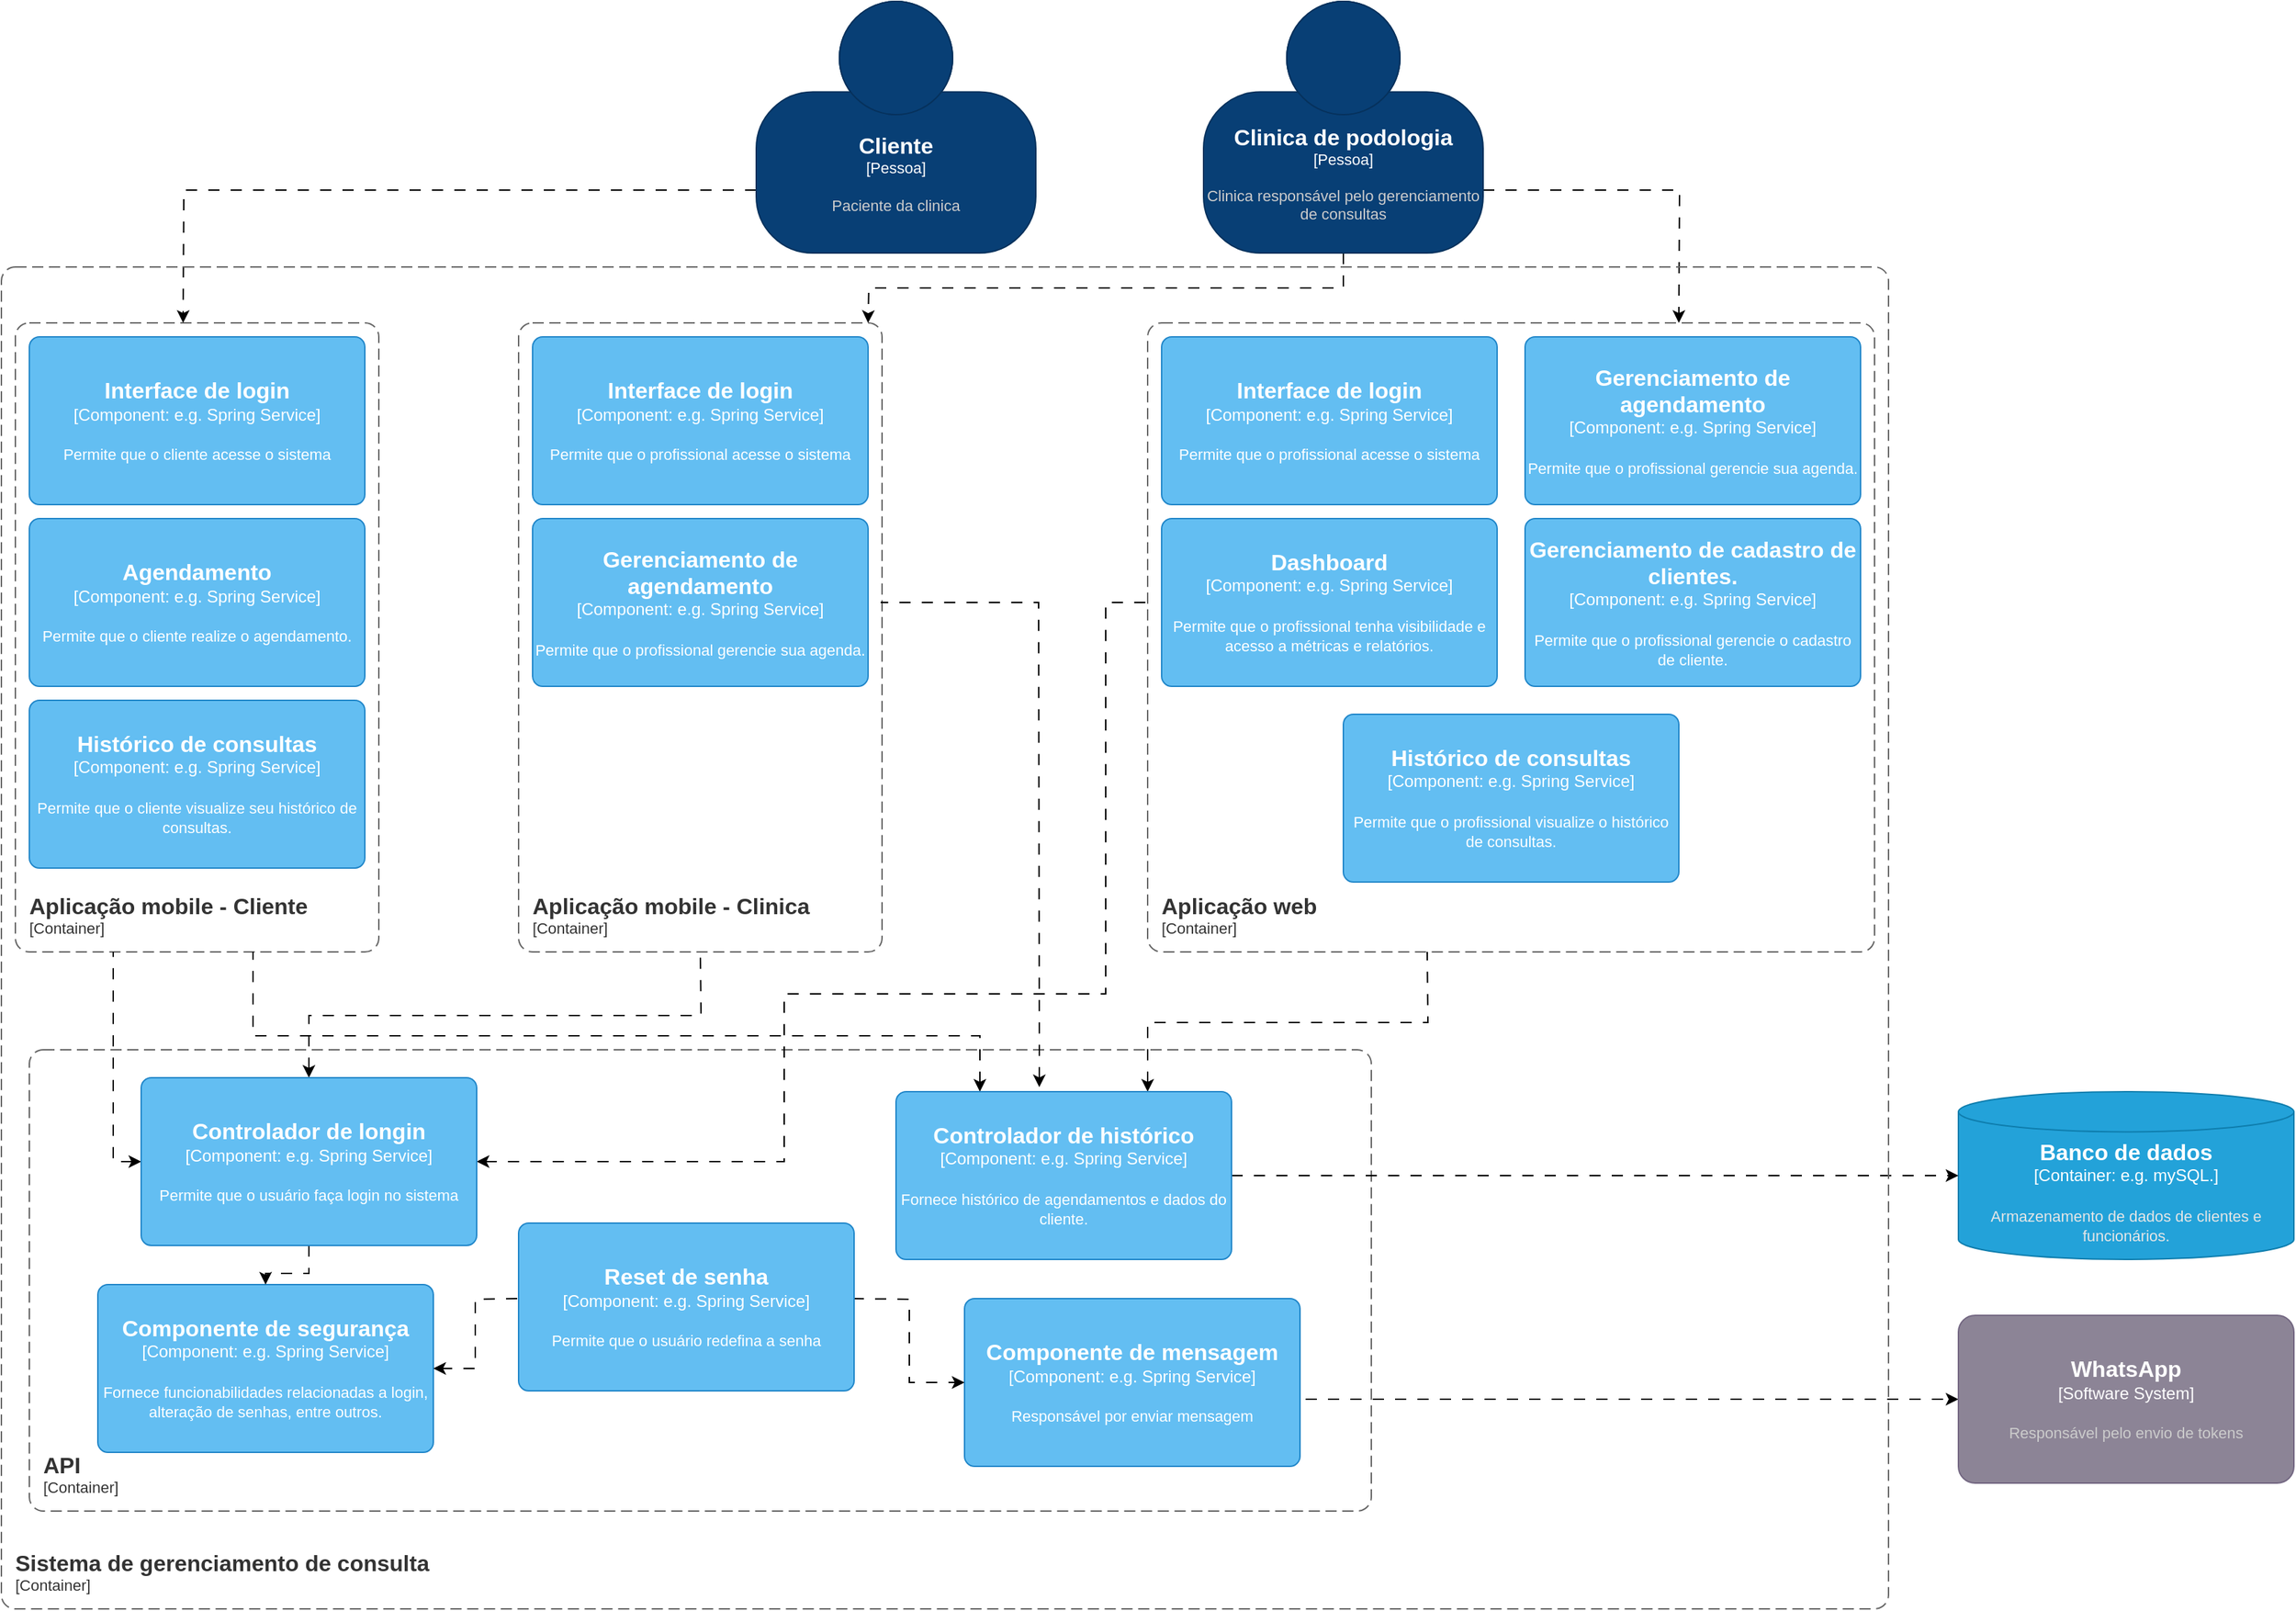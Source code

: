 <mxfile version="21.7.2" type="github">
  <diagram name="Página-1" id="hW72H4NbKUTpBeoraxQh">
    <mxGraphModel dx="2785" dy="1525" grid="1" gridSize="10" guides="1" tooltips="1" connect="1" arrows="1" fold="1" page="1" pageScale="1" pageWidth="827" pageHeight="1169" math="0" shadow="0">
      <root>
        <mxCell id="0" />
        <mxCell id="1" parent="0" />
        <object placeholders="1" c4Type="Banco de dados" c4Container="Container" c4Technology="e.g. mySQL." c4Description="Armazenamento de dados de clientes e funcionários." label="&lt;font style=&quot;font-size: 16px&quot;&gt;&lt;b&gt;%c4Type%&lt;/b&gt;&lt;/font&gt;&lt;div&gt;[%c4Container%:&amp;nbsp;%c4Technology%]&lt;/div&gt;&lt;br&gt;&lt;div&gt;&lt;font style=&quot;font-size: 11px&quot;&gt;&lt;font color=&quot;#E6E6E6&quot;&gt;%c4Description%&lt;/font&gt;&lt;/div&gt;" id="-2q_2fgRHi1PC1cLvI0J-5">
          <mxCell style="shape=cylinder3;size=14.353;whiteSpace=wrap;html=1;boundedLbl=1;rounded=0;labelBackgroundColor=none;fillColor=#23A2D9;fontSize=12;fontColor=#ffffff;align=center;strokeColor=#0E7DAD;metaEdit=1;points=[[0.5,0,0],[1,0.25,0],[1,0.5,0],[1,0.75,0],[0.5,1,0],[0,0.75,0],[0,0.5,0],[0,0.25,0]];resizable=0;resizeWidth=1;resizeHeight=1;" vertex="1" parent="1">
            <mxGeometry x="1400" y="790" width="240" height="120" as="geometry" />
          </mxCell>
        </object>
        <object placeholders="1" c4Name="Aplicação mobile - Cliente" c4Type="ContainerScopeBoundary" c4Application="Container" label="&lt;font style=&quot;font-size: 16px&quot;&gt;&lt;b&gt;&lt;div style=&quot;text-align: left&quot;&gt;%c4Name%&lt;/div&gt;&lt;/b&gt;&lt;/font&gt;&lt;div style=&quot;text-align: left&quot;&gt;[%c4Application%]&lt;/div&gt;" id="-2q_2fgRHi1PC1cLvI0J-18">
          <mxCell style="rounded=1;fontSize=11;whiteSpace=wrap;html=1;dashed=1;arcSize=20;fillColor=none;strokeColor=#666666;fontColor=#333333;labelBackgroundColor=none;align=left;verticalAlign=bottom;labelBorderColor=none;spacingTop=0;spacing=10;dashPattern=8 4;metaEdit=1;rotatable=0;perimeter=rectanglePerimeter;noLabel=0;labelPadding=0;allowArrows=0;connectable=0;expand=0;recursiveResize=0;editable=1;pointerEvents=0;absoluteArcSize=1;points=[[0.25,0,0],[0.5,0,0],[0.75,0,0],[1,0.25,0],[1,0.5,0],[1,0.75,0],[0.75,1,0],[0.5,1,0],[0.25,1,0],[0,0.75,0],[0,0.5,0],[0,0.25,0]];" vertex="1" parent="1">
            <mxGeometry x="10" y="240" width="260" height="450" as="geometry" />
          </mxCell>
        </object>
        <object placeholders="1" c4Name="Interface de login" c4Type="Component" c4Technology="e.g. Spring Service" c4Description="Permite que o cliente acesse o sistema" label="&lt;font style=&quot;font-size: 16px&quot;&gt;&lt;b&gt;%c4Name%&lt;/b&gt;&lt;/font&gt;&lt;div&gt;[%c4Type%: %c4Technology%]&lt;/div&gt;&lt;br&gt;&lt;div&gt;&lt;font style=&quot;font-size: 11px&quot;&gt;%c4Description%&lt;/font&gt;&lt;/div&gt;" id="-2q_2fgRHi1PC1cLvI0J-20">
          <mxCell style="rounded=1;whiteSpace=wrap;html=1;labelBackgroundColor=none;fillColor=#63BEF2;fontColor=#ffffff;align=center;arcSize=6;strokeColor=#2086C9;metaEdit=1;resizable=0;points=[[0.25,0,0],[0.5,0,0],[0.75,0,0],[1,0.25,0],[1,0.5,0],[1,0.75,0],[0.75,1,0],[0.5,1,0],[0.25,1,0],[0,0.75,0],[0,0.5,0],[0,0.25,0]];" vertex="1" parent="1">
            <mxGeometry x="20" y="250" width="240" height="120" as="geometry" />
          </mxCell>
        </object>
        <mxCell id="-2q_2fgRHi1PC1cLvI0J-52" style="edgeStyle=orthogonalEdgeStyle;rounded=0;orthogonalLoop=1;jettySize=auto;html=1;exitX=1;exitY=0.5;exitDx=0;exitDy=0;exitPerimeter=0;entryX=0;entryY=0.5;entryDx=0;entryDy=0;entryPerimeter=0;dashed=1;dashPattern=8 8;" edge="1" parent="1" source="-2q_2fgRHi1PC1cLvI0J-21" target="-2q_2fgRHi1PC1cLvI0J-40">
          <mxGeometry relative="1" as="geometry">
            <Array as="points">
              <mxPoint x="970" y="1010" />
              <mxPoint x="970" y="1010" />
            </Array>
          </mxGeometry>
        </mxCell>
        <object placeholders="1" c4Name="Componente de mensagem" c4Type="Component" c4Technology="e.g. Spring Service" c4Description="Responsável por enviar mensagem" label="&lt;font style=&quot;font-size: 16px&quot;&gt;&lt;b&gt;%c4Name%&lt;/b&gt;&lt;/font&gt;&lt;div&gt;[%c4Type%: %c4Technology%]&lt;/div&gt;&lt;br&gt;&lt;div&gt;&lt;font style=&quot;font-size: 11px&quot;&gt;%c4Description%&lt;/font&gt;&lt;/div&gt;" id="-2q_2fgRHi1PC1cLvI0J-21">
          <mxCell style="rounded=1;whiteSpace=wrap;html=1;labelBackgroundColor=none;fillColor=#63BEF2;fontColor=#ffffff;align=center;arcSize=6;strokeColor=#2086C9;metaEdit=1;resizable=0;points=[[0.25,0,0],[0.5,0,0],[0.75,0,0],[1,0.25,0],[1,0.5,0],[1,0.75,0],[0.75,1,0],[0.5,1,0],[0.25,1,0],[0,0.75,0],[0,0.5,0],[0,0.25,0]];" vertex="1" parent="1">
            <mxGeometry x="689" y="938" width="240" height="120" as="geometry" />
          </mxCell>
        </object>
        <object placeholders="1" c4Name="Agendamento" c4Type="Component" c4Technology="e.g. Spring Service" c4Description="Permite que o cliente realize o agendamento." label="&lt;font style=&quot;font-size: 16px&quot;&gt;&lt;b&gt;%c4Name%&lt;/b&gt;&lt;/font&gt;&lt;div&gt;[%c4Type%: %c4Technology%]&lt;/div&gt;&lt;br&gt;&lt;div&gt;&lt;font style=&quot;font-size: 11px&quot;&gt;%c4Description%&lt;/font&gt;&lt;/div&gt;" id="-2q_2fgRHi1PC1cLvI0J-22">
          <mxCell style="rounded=1;whiteSpace=wrap;html=1;labelBackgroundColor=none;fillColor=#63BEF2;fontColor=#ffffff;align=center;arcSize=6;strokeColor=#2086C9;metaEdit=1;resizable=0;points=[[0.25,0,0],[0.5,0,0],[0.75,0,0],[1,0.25,0],[1,0.5,0],[1,0.75,0],[0.75,1,0],[0.5,1,0],[0.25,1,0],[0,0.75,0],[0,0.5,0],[0,0.25,0]];" vertex="1" parent="1">
            <mxGeometry x="20" y="380" width="240" height="120" as="geometry" />
          </mxCell>
        </object>
        <object placeholders="1" c4Name="API" c4Type="ContainerScopeBoundary" c4Application="Container" label="&lt;font style=&quot;font-size: 16px&quot;&gt;&lt;b&gt;&lt;div style=&quot;text-align: left&quot;&gt;%c4Name%&lt;/div&gt;&lt;/b&gt;&lt;/font&gt;&lt;div style=&quot;text-align: left&quot;&gt;[%c4Application%]&lt;/div&gt;" id="-2q_2fgRHi1PC1cLvI0J-23">
          <mxCell style="rounded=1;fontSize=11;whiteSpace=wrap;html=1;dashed=1;arcSize=20;fillColor=none;strokeColor=#666666;fontColor=#333333;labelBackgroundColor=none;align=left;verticalAlign=bottom;labelBorderColor=none;spacingTop=0;spacing=10;dashPattern=8 4;metaEdit=1;rotatable=0;perimeter=rectanglePerimeter;noLabel=0;labelPadding=0;allowArrows=0;connectable=0;expand=0;recursiveResize=0;editable=1;pointerEvents=0;absoluteArcSize=1;points=[[0.25,0,0],[0.5,0,0],[0.75,0,0],[1,0.25,0],[1,0.5,0],[1,0.75,0],[0.75,1,0],[0.5,1,0],[0.25,1,0],[0,0.75,0],[0,0.5,0],[0,0.25,0]];" vertex="1" parent="1">
            <mxGeometry x="20" y="760" width="960" height="330" as="geometry" />
          </mxCell>
        </object>
        <object placeholders="1" c4Name="Gerenciamento de agendamento" c4Type="Component" c4Technology="e.g. Spring Service" c4Description="Permite que o profissional gerencie sua agenda." label="&lt;font style=&quot;font-size: 16px&quot;&gt;&lt;b&gt;%c4Name%&lt;/b&gt;&lt;/font&gt;&lt;div&gt;[%c4Type%: %c4Technology%]&lt;/div&gt;&lt;br&gt;&lt;div&gt;&lt;font style=&quot;font-size: 11px&quot;&gt;%c4Description%&lt;/font&gt;&lt;/div&gt;" id="-2q_2fgRHi1PC1cLvI0J-25">
          <mxCell style="rounded=1;whiteSpace=wrap;html=1;labelBackgroundColor=none;fillColor=#63BEF2;fontColor=#ffffff;align=center;arcSize=6;strokeColor=#2086C9;metaEdit=1;resizable=0;points=[[0.25,0,0],[0.5,0,0],[0.75,0,0],[1,0.25,0],[1,0.5,0],[1,0.75,0],[0.75,1,0],[0.5,1,0],[0.25,1,0],[0,0.75,0],[0,0.5,0],[0,0.25,0]];" vertex="1" parent="1">
            <mxGeometry x="1090" y="250" width="240" height="120" as="geometry" />
          </mxCell>
        </object>
        <object placeholders="1" c4Name="Dashboard" c4Type="Component" c4Technology="e.g. Spring Service" c4Description="Permite que o profissional tenha visibilidade e acesso a métricas e relatórios." label="&lt;font style=&quot;font-size: 16px&quot;&gt;&lt;b&gt;%c4Name%&lt;/b&gt;&lt;/font&gt;&lt;div&gt;[%c4Type%: %c4Technology%]&lt;/div&gt;&lt;br&gt;&lt;div&gt;&lt;font style=&quot;font-size: 11px&quot;&gt;%c4Description%&lt;/font&gt;&lt;/div&gt;" id="-2q_2fgRHi1PC1cLvI0J-27">
          <mxCell style="rounded=1;whiteSpace=wrap;html=1;labelBackgroundColor=none;fillColor=#63BEF2;fontColor=#ffffff;align=center;arcSize=6;strokeColor=#2086C9;metaEdit=1;resizable=0;points=[[0.25,0,0],[0.5,0,0],[0.75,0,0],[1,0.25,0],[1,0.5,0],[1,0.75,0],[0.75,1,0],[0.5,1,0],[0.25,1,0],[0,0.75,0],[0,0.5,0],[0,0.25,0]];" vertex="1" parent="1">
            <mxGeometry x="830" y="380" width="240" height="120" as="geometry" />
          </mxCell>
        </object>
        <object placeholders="1" c4Name="Aplicação web" c4Type="ContainerScopeBoundary" c4Application="Container" label="&lt;font style=&quot;font-size: 16px&quot;&gt;&lt;b&gt;&lt;div style=&quot;text-align: left&quot;&gt;%c4Name%&lt;/div&gt;&lt;/b&gt;&lt;/font&gt;&lt;div style=&quot;text-align: left&quot;&gt;[%c4Application%]&lt;/div&gt;" id="-2q_2fgRHi1PC1cLvI0J-28">
          <mxCell style="rounded=1;fontSize=11;whiteSpace=wrap;html=1;dashed=1;arcSize=20;fillColor=none;strokeColor=#666666;fontColor=#333333;labelBackgroundColor=none;align=left;verticalAlign=bottom;labelBorderColor=none;spacingTop=0;spacing=10;dashPattern=8 4;metaEdit=1;rotatable=0;perimeter=rectanglePerimeter;noLabel=0;labelPadding=0;allowArrows=0;connectable=0;expand=0;recursiveResize=0;editable=1;pointerEvents=0;absoluteArcSize=1;points=[[0.25,0,0],[0.5,0,0],[0.75,0,0],[1,0.25,0],[1,0.5,0],[1,0.75,0],[0.75,1,0],[0.5,1,0],[0.25,1,0],[0,0.75,0],[0,0.5,0],[0,0.25,0]];" vertex="1" parent="1">
            <mxGeometry x="820" y="240" width="520" height="450" as="geometry" />
          </mxCell>
        </object>
        <object placeholders="1" c4Name="Aplicação mobile - Clinica" c4Type="ContainerScopeBoundary" c4Application="Container" label="&lt;font style=&quot;font-size: 16px&quot;&gt;&lt;b&gt;&lt;div style=&quot;text-align: left&quot;&gt;%c4Name%&lt;/div&gt;&lt;/b&gt;&lt;/font&gt;&lt;div style=&quot;text-align: left&quot;&gt;[%c4Application%]&lt;/div&gt;" id="-2q_2fgRHi1PC1cLvI0J-30">
          <mxCell style="rounded=1;fontSize=11;whiteSpace=wrap;html=1;dashed=1;arcSize=20;fillColor=none;strokeColor=#666666;fontColor=#333333;labelBackgroundColor=none;align=left;verticalAlign=bottom;labelBorderColor=none;spacingTop=0;spacing=10;dashPattern=8 4;metaEdit=1;rotatable=0;perimeter=rectanglePerimeter;noLabel=0;labelPadding=0;allowArrows=0;connectable=0;expand=0;recursiveResize=0;editable=1;pointerEvents=0;absoluteArcSize=1;points=[[0.25,0,0],[0.5,0,0],[0.75,0,0],[1,0.25,0],[1,0.5,0],[1,0.75,0],[0.75,1,0],[0.5,1,0],[0.25,1,0],[0,0.75,0],[0,0.5,0],[0,0.25,0]];" vertex="1" parent="1">
            <mxGeometry x="370" y="240" width="260" height="450" as="geometry" />
          </mxCell>
        </object>
        <object placeholders="1" c4Name="Interface de login" c4Type="Component" c4Technology="e.g. Spring Service" c4Description="Permite que o profissional acesse o sistema" label="&lt;font style=&quot;font-size: 16px&quot;&gt;&lt;b&gt;%c4Name%&lt;/b&gt;&lt;/font&gt;&lt;div&gt;[%c4Type%: %c4Technology%]&lt;/div&gt;&lt;br&gt;&lt;div&gt;&lt;font style=&quot;font-size: 11px&quot;&gt;%c4Description%&lt;/font&gt;&lt;/div&gt;" id="-2q_2fgRHi1PC1cLvI0J-31">
          <mxCell style="rounded=1;whiteSpace=wrap;html=1;labelBackgroundColor=none;fillColor=#63BEF2;fontColor=#ffffff;align=center;arcSize=6;strokeColor=#2086C9;metaEdit=1;resizable=0;points=[[0.25,0,0],[0.5,0,0],[0.75,0,0],[1,0.25,0],[1,0.5,0],[1,0.75,0],[0.75,1,0],[0.5,1,0],[0.25,1,0],[0,0.75,0],[0,0.5,0],[0,0.25,0]];" vertex="1" parent="1">
            <mxGeometry x="380" y="250" width="240" height="120" as="geometry" />
          </mxCell>
        </object>
        <object placeholders="1" c4Name="Histórico de consultas" c4Type="Component" c4Technology="e.g. Spring Service" c4Description="Permite que o cliente visualize seu histórico de consultas." label="&lt;font style=&quot;font-size: 16px&quot;&gt;&lt;b&gt;%c4Name%&lt;/b&gt;&lt;/font&gt;&lt;div&gt;[%c4Type%: %c4Technology%]&lt;/div&gt;&lt;br&gt;&lt;div&gt;&lt;font style=&quot;font-size: 11px&quot;&gt;%c4Description%&lt;/font&gt;&lt;/div&gt;" id="-2q_2fgRHi1PC1cLvI0J-32">
          <mxCell style="rounded=1;whiteSpace=wrap;html=1;labelBackgroundColor=none;fillColor=#63BEF2;fontColor=#ffffff;align=center;arcSize=6;strokeColor=#2086C9;metaEdit=1;resizable=0;points=[[0.25,0,0],[0.5,0,0],[0.75,0,0],[1,0.25,0],[1,0.5,0],[1,0.75,0],[0.75,1,0],[0.5,1,0],[0.25,1,0],[0,0.75,0],[0,0.5,0],[0,0.25,0]];" vertex="1" parent="1">
            <mxGeometry x="20" y="510" width="240" height="120" as="geometry" />
          </mxCell>
        </object>
        <object placeholders="1" c4Name="Gerenciamento de agendamento" c4Type="Component" c4Technology="e.g. Spring Service" c4Description="Permite que o profissional gerencie sua agenda." label="&lt;font style=&quot;font-size: 16px&quot;&gt;&lt;b&gt;%c4Name%&lt;/b&gt;&lt;/font&gt;&lt;div&gt;[%c4Type%: %c4Technology%]&lt;/div&gt;&lt;br&gt;&lt;div&gt;&lt;font style=&quot;font-size: 11px&quot;&gt;%c4Description%&lt;/font&gt;&lt;/div&gt;" id="-2q_2fgRHi1PC1cLvI0J-33">
          <mxCell style="rounded=1;whiteSpace=wrap;html=1;labelBackgroundColor=none;fillColor=#63BEF2;fontColor=#ffffff;align=center;arcSize=6;strokeColor=#2086C9;metaEdit=1;resizable=0;points=[[0.25,0,0],[0.5,0,0],[0.75,0,0],[1,0.25,0],[1,0.5,0],[1,0.75,0],[0.75,1,0],[0.5,1,0],[0.25,1,0],[0,0.75,0],[0,0.5,0],[0,0.25,0]];" vertex="1" parent="1">
            <mxGeometry x="380" y="380" width="240" height="120" as="geometry" />
          </mxCell>
        </object>
        <object placeholders="1" c4Name="Gerenciamento de cadastro de clientes." c4Type="Component" c4Technology="e.g. Spring Service" c4Description="Permite que o profissional gerencie o cadastro de cliente." label="&lt;font style=&quot;font-size: 16px&quot;&gt;&lt;b&gt;%c4Name%&lt;/b&gt;&lt;/font&gt;&lt;div&gt;[%c4Type%: %c4Technology%]&lt;/div&gt;&lt;br&gt;&lt;div&gt;&lt;font style=&quot;font-size: 11px&quot;&gt;%c4Description%&lt;/font&gt;&lt;/div&gt;" id="-2q_2fgRHi1PC1cLvI0J-34">
          <mxCell style="rounded=1;whiteSpace=wrap;html=1;labelBackgroundColor=none;fillColor=#63BEF2;fontColor=#ffffff;align=center;arcSize=6;strokeColor=#2086C9;metaEdit=1;resizable=0;points=[[0.25,0,0],[0.5,0,0],[0.75,0,0],[1,0.25,0],[1,0.5,0],[1,0.75,0],[0.75,1,0],[0.5,1,0],[0.25,1,0],[0,0.75,0],[0,0.5,0],[0,0.25,0]];" vertex="1" parent="1">
            <mxGeometry x="1090" y="380" width="240" height="120" as="geometry" />
          </mxCell>
        </object>
        <object placeholders="1" c4Name="Interface de login" c4Type="Component" c4Technology="e.g. Spring Service" c4Description="Permite que o profissional acesse o sistema" label="&lt;font style=&quot;font-size: 16px&quot;&gt;&lt;b&gt;%c4Name%&lt;/b&gt;&lt;/font&gt;&lt;div&gt;[%c4Type%: %c4Technology%]&lt;/div&gt;&lt;br&gt;&lt;div&gt;&lt;font style=&quot;font-size: 11px&quot;&gt;%c4Description%&lt;/font&gt;&lt;/div&gt;" id="-2q_2fgRHi1PC1cLvI0J-35">
          <mxCell style="rounded=1;whiteSpace=wrap;html=1;labelBackgroundColor=none;fillColor=#63BEF2;fontColor=#ffffff;align=center;arcSize=6;strokeColor=#2086C9;metaEdit=1;resizable=0;points=[[0.25,0,0],[0.5,0,0],[0.75,0,0],[1,0.25,0],[1,0.5,0],[1,0.75,0],[0.75,1,0],[0.5,1,0],[0.25,1,0],[0,0.75,0],[0,0.5,0],[0,0.25,0]];" vertex="1" parent="1">
            <mxGeometry x="830" y="250" width="240" height="120" as="geometry" />
          </mxCell>
        </object>
        <object placeholders="1" c4Name="Componente de segurança" c4Type="Component" c4Technology="e.g. Spring Service" c4Description="Fornece funcionabilidades relacionadas a login, alteração de senhas, entre outros." label="&lt;font style=&quot;font-size: 16px&quot;&gt;&lt;b&gt;%c4Name%&lt;/b&gt;&lt;/font&gt;&lt;div&gt;[%c4Type%: %c4Technology%]&lt;/div&gt;&lt;br&gt;&lt;div&gt;&lt;font style=&quot;font-size: 11px&quot;&gt;%c4Description%&lt;/font&gt;&lt;/div&gt;" id="-2q_2fgRHi1PC1cLvI0J-37">
          <mxCell style="rounded=1;whiteSpace=wrap;html=1;labelBackgroundColor=none;fillColor=#63BEF2;fontColor=#ffffff;align=center;arcSize=6;strokeColor=#2086C9;metaEdit=1;resizable=0;points=[[0.25,0,0],[0.5,0,0],[0.75,0,0],[1,0.25,0],[1,0.5,0],[1,0.75,0],[0.75,1,0],[0.5,1,0],[0.25,1,0],[0,0.75,0],[0,0.5,0],[0,0.25,0]];" vertex="1" parent="1">
            <mxGeometry x="69" y="928" width="240" height="120" as="geometry" />
          </mxCell>
        </object>
        <mxCell id="-2q_2fgRHi1PC1cLvI0J-51" style="edgeStyle=orthogonalEdgeStyle;rounded=0;orthogonalLoop=1;jettySize=auto;html=1;exitX=0;exitY=0.5;exitDx=0;exitDy=0;exitPerimeter=0;startArrow=classic;startFill=1;endArrow=none;endFill=0;dashed=1;dashPattern=8 8;" edge="1" parent="1" source="-2q_2fgRHi1PC1cLvI0J-38">
          <mxGeometry relative="1" as="geometry">
            <mxPoint x="80.0" y="690.0" as="targetPoint" />
          </mxGeometry>
        </mxCell>
        <mxCell id="-2q_2fgRHi1PC1cLvI0J-60" style="edgeStyle=orthogonalEdgeStyle;rounded=0;orthogonalLoop=1;jettySize=auto;html=1;exitX=0.5;exitY=1;exitDx=0;exitDy=0;exitPerimeter=0;entryX=0.5;entryY=0;entryDx=0;entryDy=0;entryPerimeter=0;dashed=1;dashPattern=8 8;" edge="1" parent="1" source="-2q_2fgRHi1PC1cLvI0J-38" target="-2q_2fgRHi1PC1cLvI0J-37">
          <mxGeometry relative="1" as="geometry" />
        </mxCell>
        <mxCell id="-2q_2fgRHi1PC1cLvI0J-69" style="edgeStyle=orthogonalEdgeStyle;rounded=0;orthogonalLoop=1;jettySize=auto;html=1;exitX=0.5;exitY=0;exitDx=0;exitDy=0;exitPerimeter=0;dashed=1;dashPattern=8 8;startArrow=classic;startFill=1;endArrow=none;endFill=0;" edge="1" parent="1" source="-2q_2fgRHi1PC1cLvI0J-38">
          <mxGeometry relative="1" as="geometry">
            <mxPoint x="500" y="690.0" as="targetPoint" />
          </mxGeometry>
        </mxCell>
        <mxCell id="-2q_2fgRHi1PC1cLvI0J-70" style="edgeStyle=orthogonalEdgeStyle;rounded=0;orthogonalLoop=1;jettySize=auto;html=1;exitX=1;exitY=0.5;exitDx=0;exitDy=0;exitPerimeter=0;dashed=1;dashPattern=8 8;startArrow=classic;startFill=1;endArrow=none;endFill=0;" edge="1" parent="1" source="-2q_2fgRHi1PC1cLvI0J-38">
          <mxGeometry relative="1" as="geometry">
            <mxPoint x="820" y="440" as="targetPoint" />
            <mxPoint x="331" y="840.0" as="sourcePoint" />
            <Array as="points">
              <mxPoint x="560" y="840" />
              <mxPoint x="560" y="720" />
              <mxPoint x="790" y="720" />
              <mxPoint x="790" y="440" />
            </Array>
          </mxGeometry>
        </mxCell>
        <object placeholders="1" c4Name="Controlador de longin" c4Type="Component" c4Technology="e.g. Spring Service" c4Description="Permite que o usuário faça login no sistema&#xa;" label="&lt;font style=&quot;font-size: 16px&quot;&gt;&lt;b&gt;%c4Name%&lt;/b&gt;&lt;/font&gt;&lt;div&gt;[%c4Type%: %c4Technology%]&lt;/div&gt;&lt;br&gt;&lt;div&gt;&lt;font style=&quot;font-size: 11px&quot;&gt;%c4Description%&lt;/font&gt;&lt;/div&gt;" id="-2q_2fgRHi1PC1cLvI0J-38">
          <mxCell style="rounded=1;whiteSpace=wrap;html=1;labelBackgroundColor=none;fillColor=#63BEF2;fontColor=#ffffff;align=center;arcSize=6;strokeColor=#2086C9;metaEdit=1;resizable=0;points=[[0.25,0,0],[0.5,0,0],[0.75,0,0],[1,0.25,0],[1,0.5,0],[1,0.75,0],[0.75,1,0],[0.5,1,0],[0.25,1,0],[0,0.75,0],[0,0.5,0],[0,0.25,0]];" vertex="1" parent="1">
            <mxGeometry x="100" y="780" width="240" height="120" as="geometry" />
          </mxCell>
        </object>
        <mxCell id="-2q_2fgRHi1PC1cLvI0J-53" style="edgeStyle=orthogonalEdgeStyle;rounded=0;orthogonalLoop=1;jettySize=auto;html=1;exitX=1;exitY=0.5;exitDx=0;exitDy=0;exitPerimeter=0;entryX=0;entryY=0.5;entryDx=0;entryDy=0;entryPerimeter=0;dashed=1;dashPattern=8 8;" edge="1" parent="1" source="-2q_2fgRHi1PC1cLvI0J-39" target="-2q_2fgRHi1PC1cLvI0J-5">
          <mxGeometry relative="1" as="geometry" />
        </mxCell>
        <mxCell id="-2q_2fgRHi1PC1cLvI0J-63" style="edgeStyle=orthogonalEdgeStyle;rounded=0;orthogonalLoop=1;jettySize=auto;html=1;exitX=0.75;exitY=0;exitDx=0;exitDy=0;exitPerimeter=0;dashed=1;dashPattern=8 8;endArrow=none;endFill=0;startArrow=classic;startFill=1;" edge="1" parent="1" source="-2q_2fgRHi1PC1cLvI0J-39">
          <mxGeometry relative="1" as="geometry">
            <mxPoint x="1020" y="690.0" as="targetPoint" />
          </mxGeometry>
        </mxCell>
        <mxCell id="-2q_2fgRHi1PC1cLvI0J-64" style="edgeStyle=orthogonalEdgeStyle;rounded=0;orthogonalLoop=1;jettySize=auto;html=1;exitX=0.427;exitY=-0.027;exitDx=0;exitDy=0;exitPerimeter=0;startArrow=classic;startFill=1;endArrow=none;endFill=0;dashed=1;dashPattern=8 8;entryX=1;entryY=0.5;entryDx=0;entryDy=0;entryPerimeter=0;" edge="1" parent="1" source="-2q_2fgRHi1PC1cLvI0J-39">
          <mxGeometry relative="1" as="geometry">
            <mxPoint x="629" y="440" as="targetPoint" />
            <mxPoint x="819" y="790" as="sourcePoint" />
            <Array as="points">
              <mxPoint x="742" y="750" />
              <mxPoint x="742" y="440" />
            </Array>
          </mxGeometry>
        </mxCell>
        <mxCell id="-2q_2fgRHi1PC1cLvI0J-65" style="edgeStyle=orthogonalEdgeStyle;rounded=0;orthogonalLoop=1;jettySize=auto;html=1;exitX=0.25;exitY=0;exitDx=0;exitDy=0;exitPerimeter=0;dashed=1;dashPattern=8 8;startArrow=classic;startFill=1;endArrow=none;endFill=0;" edge="1" parent="1" source="-2q_2fgRHi1PC1cLvI0J-39">
          <mxGeometry relative="1" as="geometry">
            <mxPoint x="180" y="690" as="targetPoint" />
            <Array as="points">
              <mxPoint x="700" y="750" />
              <mxPoint x="180" y="750" />
            </Array>
          </mxGeometry>
        </mxCell>
        <object placeholders="1" c4Name="Controlador de histórico" c4Type="Component" c4Technology="e.g. Spring Service" c4Description="Fornece histórico de agendamentos e dados do cliente." label="&lt;font style=&quot;font-size: 16px&quot;&gt;&lt;b&gt;%c4Name%&lt;/b&gt;&lt;/font&gt;&lt;div&gt;[%c4Type%: %c4Technology%]&lt;/div&gt;&lt;br&gt;&lt;div&gt;&lt;font style=&quot;font-size: 11px&quot;&gt;%c4Description%&lt;/font&gt;&lt;/div&gt;" id="-2q_2fgRHi1PC1cLvI0J-39">
          <mxCell style="rounded=1;whiteSpace=wrap;html=1;labelBackgroundColor=none;fillColor=#63BEF2;fontColor=#ffffff;align=center;arcSize=6;strokeColor=#2086C9;metaEdit=1;resizable=0;points=[[0.25,0,0],[0.5,0,0],[0.75,0,0],[1,0.25,0],[1,0.5,0],[1,0.75,0],[0.75,1,0],[0.5,1,0],[0.25,1,0],[0,0.75,0],[0,0.5,0],[0,0.25,0]];" vertex="1" parent="1">
            <mxGeometry x="640" y="790" width="240" height="120" as="geometry" />
          </mxCell>
        </object>
        <object placeholders="1" c4Name="WhatsApp" c4Type="Software System" c4Description="Responsável pelo envio de tokens" label="&lt;font style=&quot;font-size: 16px&quot;&gt;&lt;b&gt;%c4Name%&lt;/b&gt;&lt;/font&gt;&lt;div&gt;[%c4Type%]&lt;/div&gt;&lt;br&gt;&lt;div&gt;&lt;font style=&quot;font-size: 11px&quot;&gt;&lt;font color=&quot;#cccccc&quot;&gt;%c4Description%&lt;/font&gt;&lt;/div&gt;" id="-2q_2fgRHi1PC1cLvI0J-40">
          <mxCell style="rounded=1;whiteSpace=wrap;html=1;labelBackgroundColor=none;fillColor=#8C8496;fontColor=#ffffff;align=center;arcSize=10;strokeColor=#736782;metaEdit=1;resizable=0;points=[[0.25,0,0],[0.5,0,0],[0.75,0,0],[1,0.25,0],[1,0.5,0],[1,0.75,0],[0.75,1,0],[0.5,1,0],[0.25,1,0],[0,0.75,0],[0,0.5,0],[0,0.25,0]];" vertex="1" parent="1">
            <mxGeometry x="1400" y="950" width="240" height="120" as="geometry" />
          </mxCell>
        </object>
        <mxCell id="-2q_2fgRHi1PC1cLvI0J-66" style="edgeStyle=orthogonalEdgeStyle;rounded=0;orthogonalLoop=1;jettySize=auto;html=1;exitX=0.5;exitY=1;exitDx=0;exitDy=0;exitPerimeter=0;dashed=1;dashPattern=8 8;" edge="1" parent="1" source="-2q_2fgRHi1PC1cLvI0J-41">
          <mxGeometry relative="1" as="geometry">
            <mxPoint x="620" y="240" as="targetPoint" />
          </mxGeometry>
        </mxCell>
        <mxCell id="-2q_2fgRHi1PC1cLvI0J-67" style="edgeStyle=orthogonalEdgeStyle;rounded=0;orthogonalLoop=1;jettySize=auto;html=1;exitX=1;exitY=0.75;exitDx=0;exitDy=0;exitPerimeter=0;dashed=1;dashPattern=8 8;" edge="1" parent="1" source="-2q_2fgRHi1PC1cLvI0J-41">
          <mxGeometry relative="1" as="geometry">
            <mxPoint x="1200" y="240" as="targetPoint" />
          </mxGeometry>
        </mxCell>
        <object placeholders="1" c4Name="Clinica de podologia" c4Type="Pessoa" c4Description="Clinica responsável pelo gerenciamento de consultas" label="&lt;font style=&quot;font-size: 16px&quot;&gt;&lt;b&gt;%c4Name%&lt;/b&gt;&lt;/font&gt;&lt;div&gt;[%c4Type%]&lt;/div&gt;&lt;br&gt;&lt;div&gt;&lt;font style=&quot;font-size: 11px&quot;&gt;&lt;font color=&quot;#cccccc&quot;&gt;%c4Description%&lt;/font&gt;&lt;/div&gt;" id="-2q_2fgRHi1PC1cLvI0J-41">
          <mxCell style="html=1;fontSize=11;dashed=0;whiteSpace=wrap;fillColor=#083F75;strokeColor=#06315C;fontColor=#ffffff;shape=mxgraph.c4.person2;align=center;metaEdit=1;points=[[0.5,0,0],[1,0.5,0],[1,0.75,0],[0.75,1,0],[0.5,1,0],[0.25,1,0],[0,0.75,0],[0,0.5,0]];resizable=0;" vertex="1" parent="1">
            <mxGeometry x="860" y="10" width="200" height="180" as="geometry" />
          </mxCell>
        </object>
        <mxCell id="-2q_2fgRHi1PC1cLvI0J-47" style="edgeStyle=orthogonalEdgeStyle;rounded=0;orthogonalLoop=1;jettySize=auto;html=1;exitX=0;exitY=0.75;exitDx=0;exitDy=0;exitPerimeter=0;dashed=1;dashPattern=8 8;" edge="1" parent="1" source="-2q_2fgRHi1PC1cLvI0J-42">
          <mxGeometry relative="1" as="geometry">
            <mxPoint x="130" y="240" as="targetPoint" />
          </mxGeometry>
        </mxCell>
        <object placeholders="1" c4Name="Cliente" c4Type="Pessoa" c4Description="Paciente da clinica" label="&lt;font style=&quot;font-size: 16px&quot;&gt;&lt;b&gt;%c4Name%&lt;/b&gt;&lt;/font&gt;&lt;div&gt;[%c4Type%]&lt;/div&gt;&lt;br&gt;&lt;div&gt;&lt;font style=&quot;font-size: 11px&quot;&gt;&lt;font color=&quot;#cccccc&quot;&gt;%c4Description%&lt;/font&gt;&lt;/div&gt;" id="-2q_2fgRHi1PC1cLvI0J-42">
          <mxCell style="html=1;fontSize=11;dashed=0;whiteSpace=wrap;fillColor=#083F75;strokeColor=#06315C;fontColor=#ffffff;shape=mxgraph.c4.person2;align=center;metaEdit=1;points=[[0.5,0,0],[1,0.5,0],[1,0.75,0],[0.75,1,0],[0.5,1,0],[0.25,1,0],[0,0.75,0],[0,0.5,0]];resizable=0;" vertex="1" parent="1">
            <mxGeometry x="540" y="10" width="200" height="180" as="geometry" />
          </mxCell>
        </object>
        <mxCell id="-2q_2fgRHi1PC1cLvI0J-58" style="edgeStyle=orthogonalEdgeStyle;rounded=0;orthogonalLoop=1;jettySize=auto;html=1;exitX=0;exitY=0.5;exitDx=0;exitDy=0;exitPerimeter=0;entryX=1;entryY=0.5;entryDx=0;entryDy=0;entryPerimeter=0;dashed=1;dashPattern=8 8;" edge="1" parent="1" target="-2q_2fgRHi1PC1cLvI0J-37">
          <mxGeometry relative="1" as="geometry">
            <mxPoint x="369" y="938" as="sourcePoint" />
          </mxGeometry>
        </mxCell>
        <mxCell id="-2q_2fgRHi1PC1cLvI0J-59" style="edgeStyle=orthogonalEdgeStyle;rounded=0;orthogonalLoop=1;jettySize=auto;html=1;exitX=1;exitY=0.5;exitDx=0;exitDy=0;exitPerimeter=0;dashed=1;dashPattern=8 8;" edge="1" parent="1" target="-2q_2fgRHi1PC1cLvI0J-21">
          <mxGeometry relative="1" as="geometry">
            <mxPoint x="609" y="938" as="sourcePoint" />
          </mxGeometry>
        </mxCell>
        <object placeholders="1" c4Name="Reset de senha" c4Type="Component" c4Technology="e.g. Spring Service" c4Description="Permite que o usuário redefina a senha" label="&lt;font style=&quot;font-size: 16px&quot;&gt;&lt;b&gt;%c4Name%&lt;/b&gt;&lt;/font&gt;&lt;div&gt;[%c4Type%: %c4Technology%]&lt;/div&gt;&lt;br&gt;&lt;div&gt;&lt;font style=&quot;font-size: 11px&quot;&gt;%c4Description%&lt;/font&gt;&lt;/div&gt;" id="-2q_2fgRHi1PC1cLvI0J-56">
          <mxCell style="rounded=1;whiteSpace=wrap;html=1;labelBackgroundColor=none;fillColor=#63BEF2;fontColor=#ffffff;align=center;arcSize=6;strokeColor=#2086C9;metaEdit=1;resizable=0;points=[[0.25,0,0],[0.5,0,0],[0.75,0,0],[1,0.25,0],[1,0.5,0],[1,0.75,0],[0.75,1,0],[0.5,1,0],[0.25,1,0],[0,0.75,0],[0,0.5,0],[0,0.25,0]];" vertex="1" parent="1">
            <mxGeometry x="370" y="884" width="240" height="120" as="geometry" />
          </mxCell>
        </object>
        <object placeholders="1" c4Name="Histórico de consultas" c4Type="Component" c4Technology="e.g. Spring Service" c4Description="Permite que o profissional visualize o histórico de consultas." label="&lt;font style=&quot;font-size: 16px&quot;&gt;&lt;b&gt;%c4Name%&lt;/b&gt;&lt;/font&gt;&lt;div&gt;[%c4Type%: %c4Technology%]&lt;/div&gt;&lt;br&gt;&lt;div&gt;&lt;font style=&quot;font-size: 11px&quot;&gt;%c4Description%&lt;/font&gt;&lt;/div&gt;" id="-2q_2fgRHi1PC1cLvI0J-71">
          <mxCell style="rounded=1;whiteSpace=wrap;html=1;labelBackgroundColor=none;fillColor=#63BEF2;fontColor=#ffffff;align=center;arcSize=6;strokeColor=#2086C9;metaEdit=1;resizable=0;points=[[0.25,0,0],[0.5,0,0],[0.75,0,0],[1,0.25,0],[1,0.5,0],[1,0.75,0],[0.75,1,0],[0.5,1,0],[0.25,1,0],[0,0.75,0],[0,0.5,0],[0,0.25,0]];" vertex="1" parent="1">
            <mxGeometry x="960" y="520" width="240" height="120" as="geometry" />
          </mxCell>
        </object>
        <object placeholders="1" c4Name="Sistema de gerenciamento de consulta" c4Type="ContainerScopeBoundary" c4Application="Container" label="&lt;font style=&quot;font-size: 16px&quot;&gt;&lt;b&gt;&lt;div style=&quot;text-align: left&quot;&gt;%c4Name%&lt;/div&gt;&lt;/b&gt;&lt;/font&gt;&lt;div style=&quot;text-align: left&quot;&gt;[%c4Application%]&lt;/div&gt;" id="-2q_2fgRHi1PC1cLvI0J-72">
          <mxCell style="rounded=1;fontSize=11;whiteSpace=wrap;html=1;dashed=1;arcSize=20;fillColor=none;strokeColor=#666666;fontColor=#333333;labelBackgroundColor=none;align=left;verticalAlign=bottom;labelBorderColor=none;spacingTop=0;spacing=10;dashPattern=8 4;metaEdit=1;rotatable=0;perimeter=rectanglePerimeter;noLabel=0;labelPadding=0;allowArrows=0;connectable=0;expand=0;recursiveResize=0;editable=1;pointerEvents=0;absoluteArcSize=1;points=[[0.25,0,0],[0.5,0,0],[0.75,0,0],[1,0.25,0],[1,0.5,0],[1,0.75,0],[0.75,1,0],[0.5,1,0],[0.25,1,0],[0,0.75,0],[0,0.5,0],[0,0.25,0]];" vertex="1" parent="1">
            <mxGeometry y="200" width="1350" height="960" as="geometry" />
          </mxCell>
        </object>
      </root>
    </mxGraphModel>
  </diagram>
</mxfile>
